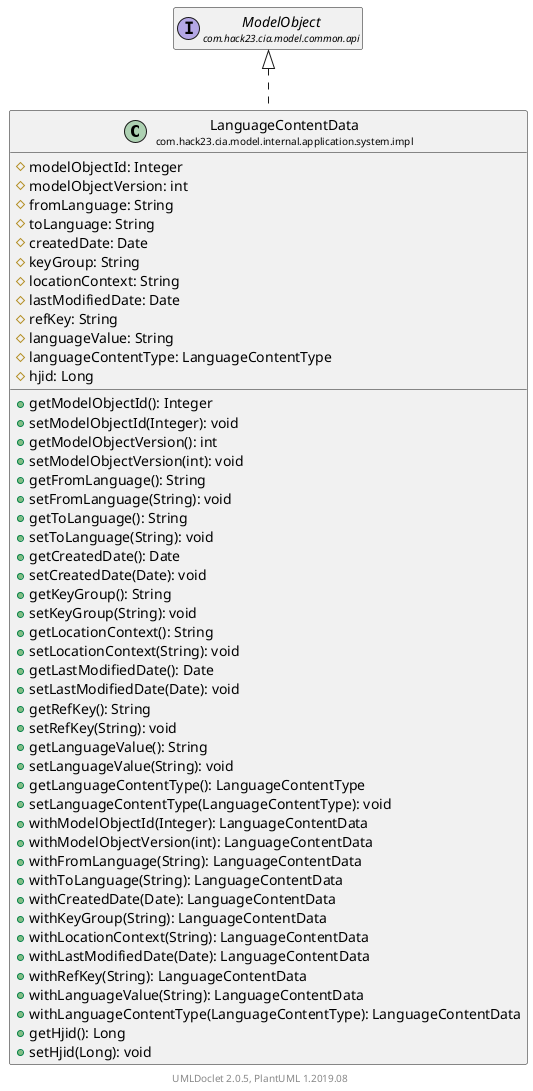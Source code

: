 @startuml
    set namespaceSeparator none
    hide empty fields
    hide empty methods

    class "<size:14>LanguageContentData\n<size:10>com.hack23.cia.model.internal.application.system.impl" as com.hack23.cia.model.internal.application.system.impl.LanguageContentData [[LanguageContentData.html]] {
        #modelObjectId: Integer
        #modelObjectVersion: int
        #fromLanguage: String
        #toLanguage: String
        #createdDate: Date
        #keyGroup: String
        #locationContext: String
        #lastModifiedDate: Date
        #refKey: String
        #languageValue: String
        #languageContentType: LanguageContentType
        #hjid: Long
        +getModelObjectId(): Integer
        +setModelObjectId(Integer): void
        +getModelObjectVersion(): int
        +setModelObjectVersion(int): void
        +getFromLanguage(): String
        +setFromLanguage(String): void
        +getToLanguage(): String
        +setToLanguage(String): void
        +getCreatedDate(): Date
        +setCreatedDate(Date): void
        +getKeyGroup(): String
        +setKeyGroup(String): void
        +getLocationContext(): String
        +setLocationContext(String): void
        +getLastModifiedDate(): Date
        +setLastModifiedDate(Date): void
        +getRefKey(): String
        +setRefKey(String): void
        +getLanguageValue(): String
        +setLanguageValue(String): void
        +getLanguageContentType(): LanguageContentType
        +setLanguageContentType(LanguageContentType): void
        +withModelObjectId(Integer): LanguageContentData
        +withModelObjectVersion(int): LanguageContentData
        +withFromLanguage(String): LanguageContentData
        +withToLanguage(String): LanguageContentData
        +withCreatedDate(Date): LanguageContentData
        +withKeyGroup(String): LanguageContentData
        +withLocationContext(String): LanguageContentData
        +withLastModifiedDate(Date): LanguageContentData
        +withRefKey(String): LanguageContentData
        +withLanguageValue(String): LanguageContentData
        +withLanguageContentType(LanguageContentType): LanguageContentData
        +getHjid(): Long
        +setHjid(Long): void
    }

    interface "<size:14>ModelObject\n<size:10>com.hack23.cia.model.common.api" as com.hack23.cia.model.common.api.ModelObject

    com.hack23.cia.model.common.api.ModelObject <|.. com.hack23.cia.model.internal.application.system.impl.LanguageContentData

    center footer UMLDoclet 2.0.5, PlantUML 1.2019.08
@enduml

